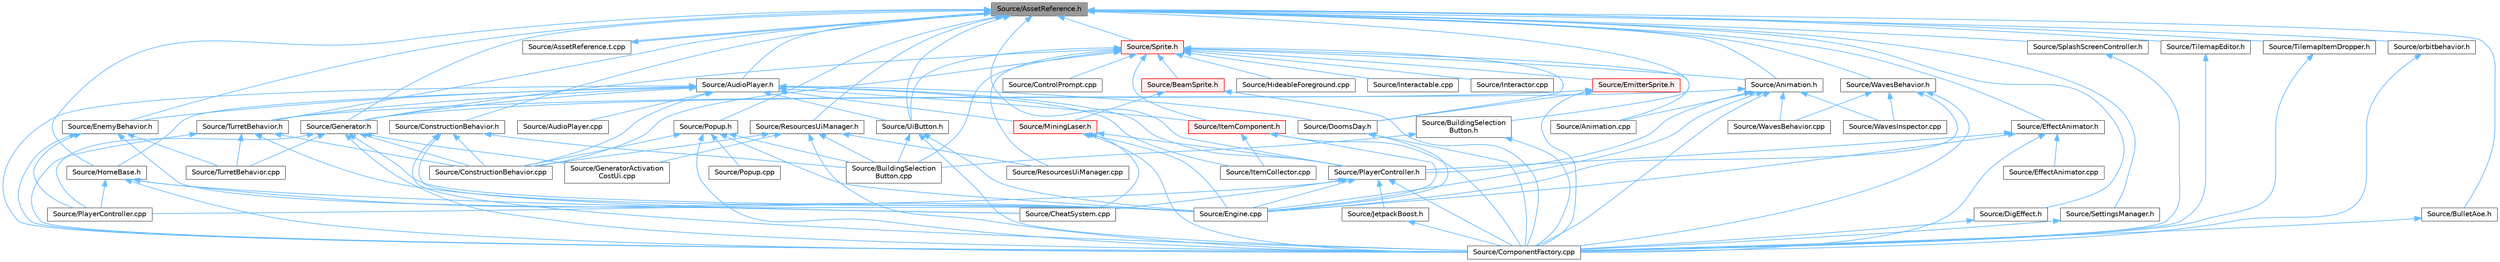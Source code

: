 digraph "Source/AssetReference.h"
{
 // LATEX_PDF_SIZE
  bgcolor="transparent";
  edge [fontname=Helvetica,fontsize=10,labelfontname=Helvetica,labelfontsize=10];
  node [fontname=Helvetica,fontsize=10,shape=box,height=0.2,width=0.4];
  Node1 [id="Node000001",label="Source/AssetReference.h",height=0.2,width=0.4,color="gray40", fillcolor="grey60", style="filled", fontcolor="black",tooltip="a reference to an Asset"];
  Node1 -> Node2 [id="edge1_Node000001_Node000002",dir="back",color="steelblue1",style="solid",tooltip=" "];
  Node2 [id="Node000002",label="Source/Animation.h",height=0.2,width=0.4,color="grey40", fillcolor="white", style="filled",URL="$d2/d76/Animation_8h.html",tooltip="animation component class"];
  Node2 -> Node3 [id="edge2_Node000002_Node000003",dir="back",color="steelblue1",style="solid",tooltip=" "];
  Node3 [id="Node000003",label="Source/Animation.cpp",height=0.2,width=0.4,color="grey40", fillcolor="white", style="filled",URL="$d3/da9/Animation_8cpp.html",tooltip="animation component implimentation"];
  Node2 -> Node4 [id="edge3_Node000002_Node000004",dir="back",color="steelblue1",style="solid",tooltip=" "];
  Node4 [id="Node000004",label="Source/ComponentFactory.cpp",height=0.2,width=0.4,color="grey40", fillcolor="white", style="filled",URL="$dc/def/ComponentFactory_8cpp.html",tooltip="Definitions for the component factory class."];
  Node2 -> Node5 [id="edge4_Node000002_Node000005",dir="back",color="steelblue1",style="solid",tooltip=" "];
  Node5 [id="Node000005",label="Source/Engine.cpp",height=0.2,width=0.4,color="grey40", fillcolor="white", style="filled",URL="$d6/d0c/Engine_8cpp.html",tooltip="Engine class."];
  Node2 -> Node6 [id="edge5_Node000002_Node000006",dir="back",color="steelblue1",style="solid",tooltip=" "];
  Node6 [id="Node000006",label="Source/PlayerController.h",height=0.2,width=0.4,color="grey40", fillcolor="white", style="filled",URL="$db/db4/PlayerController_8h.html",tooltip="PlayerController Behaviour Class."];
  Node6 -> Node7 [id="edge6_Node000006_Node000007",dir="back",color="steelblue1",style="solid",tooltip=" "];
  Node7 [id="Node000007",label="Source/CheatSystem.cpp",height=0.2,width=0.4,color="grey40", fillcolor="white", style="filled",URL="$da/d87/CheatSystem_8cpp.html",tooltip="CheatSystem Class definition."];
  Node6 -> Node4 [id="edge7_Node000006_Node000004",dir="back",color="steelblue1",style="solid",tooltip=" "];
  Node6 -> Node5 [id="edge8_Node000006_Node000005",dir="back",color="steelblue1",style="solid",tooltip=" "];
  Node6 -> Node8 [id="edge9_Node000006_Node000008",dir="back",color="steelblue1",style="solid",tooltip=" "];
  Node8 [id="Node000008",label="Source/JetpackBoost.h",height=0.2,width=0.4,color="grey40", fillcolor="white", style="filled",URL="$da/d88/JetpackBoost_8h_source.html",tooltip=" "];
  Node8 -> Node4 [id="edge10_Node000008_Node000004",dir="back",color="steelblue1",style="solid",tooltip=" "];
  Node6 -> Node9 [id="edge11_Node000006_Node000009",dir="back",color="steelblue1",style="solid",tooltip=" "];
  Node9 [id="Node000009",label="Source/PlayerController.cpp",height=0.2,width=0.4,color="grey40", fillcolor="white", style="filled",URL="$d3/d7e/PlayerController_8cpp.html",tooltip="PlayerController Behaviour Class."];
  Node2 -> Node10 [id="edge12_Node000002_Node000010",dir="back",color="steelblue1",style="solid",tooltip=" "];
  Node10 [id="Node000010",label="Source/TurretBehavior.h",height=0.2,width=0.4,color="grey40", fillcolor="white", style="filled",URL="$dc/df7/TurretBehavior_8h_source.html",tooltip=" "];
  Node10 -> Node4 [id="edge13_Node000010_Node000004",dir="back",color="steelblue1",style="solid",tooltip=" "];
  Node10 -> Node11 [id="edge14_Node000010_Node000011",dir="back",color="steelblue1",style="solid",tooltip=" "];
  Node11 [id="Node000011",label="Source/ConstructionBehavior.cpp",height=0.2,width=0.4,color="grey40", fillcolor="white", style="filled",URL="$d7/ded/ConstructionBehavior_8cpp.html",tooltip="handles the construction of towers and modification of terrain"];
  Node10 -> Node5 [id="edge15_Node000010_Node000005",dir="back",color="steelblue1",style="solid",tooltip=" "];
  Node10 -> Node12 [id="edge16_Node000010_Node000012",dir="back",color="steelblue1",style="solid",tooltip=" "];
  Node12 [id="Node000012",label="Source/TurretBehavior.cpp",height=0.2,width=0.4,color="grey40", fillcolor="white", style="filled",URL="$dc/d0a/TurretBehavior_8cpp.html",tooltip="Behavior Compenent for Basic Turret"];
  Node2 -> Node13 [id="edge17_Node000002_Node000013",dir="back",color="steelblue1",style="solid",tooltip=" "];
  Node13 [id="Node000013",label="Source/WavesBehavior.cpp",height=0.2,width=0.4,color="grey40", fillcolor="white", style="filled",URL="$db/d72/WavesBehavior_8cpp.html",tooltip="Definitions for wave and spawning behavior."];
  Node2 -> Node14 [id="edge18_Node000002_Node000014",dir="back",color="steelblue1",style="solid",tooltip=" "];
  Node14 [id="Node000014",label="Source/WavesInspector.cpp",height=0.2,width=0.4,color="grey40", fillcolor="white", style="filled",URL="$d2/d6b/WavesInspector_8cpp.html",tooltip="Definitions for wave and spawning editing in game."];
  Node1 -> Node15 [id="edge19_Node000001_Node000015",dir="back",color="steelblue1",style="solid",tooltip=" "];
  Node15 [id="Node000015",label="Source/AssetReference.t.cpp",height=0.2,width=0.4,color="grey40", fillcolor="white", style="filled",URL="$d7/d1f/AssetReference_8t_8cpp.html",tooltip="a reference to an Asset"];
  Node15 -> Node1 [id="edge20_Node000015_Node000001",dir="back",color="steelblue1",style="solid",tooltip=" "];
  Node1 -> Node16 [id="edge21_Node000001_Node000016",dir="back",color="steelblue1",style="solid",tooltip=" "];
  Node16 [id="Node000016",label="Source/AudioPlayer.h",height=0.2,width=0.4,color="grey40", fillcolor="white", style="filled",URL="$db/de5/AudioPlayer_8h.html",tooltip="Component that plays audio."];
  Node16 -> Node17 [id="edge22_Node000016_Node000017",dir="back",color="steelblue1",style="solid",tooltip=" "];
  Node17 [id="Node000017",label="Source/AudioPlayer.cpp",height=0.2,width=0.4,color="grey40", fillcolor="white", style="filled",URL="$d2/d04/AudioPlayer_8cpp.html",tooltip="Component that plays audio."];
  Node16 -> Node4 [id="edge23_Node000016_Node000004",dir="back",color="steelblue1",style="solid",tooltip=" "];
  Node16 -> Node11 [id="edge24_Node000016_Node000011",dir="back",color="steelblue1",style="solid",tooltip=" "];
  Node16 -> Node18 [id="edge25_Node000016_Node000018",dir="back",color="steelblue1",style="solid",tooltip=" "];
  Node18 [id="Node000018",label="Source/DoomsDay.h",height=0.2,width=0.4,color="grey40", fillcolor="white", style="filled",URL="$de/d36/DoomsDay_8h_source.html",tooltip=" "];
  Node18 -> Node4 [id="edge26_Node000018_Node000004",dir="back",color="steelblue1",style="solid",tooltip=" "];
  Node18 -> Node5 [id="edge27_Node000018_Node000005",dir="back",color="steelblue1",style="solid",tooltip=" "];
  Node16 -> Node19 [id="edge28_Node000016_Node000019",dir="back",color="steelblue1",style="solid",tooltip=" "];
  Node19 [id="Node000019",label="Source/EnemyBehavior.h",height=0.2,width=0.4,color="grey40", fillcolor="white", style="filled",URL="$d6/dc9/EnemyBehavior_8h_source.html",tooltip=" "];
  Node19 -> Node4 [id="edge29_Node000019_Node000004",dir="back",color="steelblue1",style="solid",tooltip=" "];
  Node19 -> Node5 [id="edge30_Node000019_Node000005",dir="back",color="steelblue1",style="solid",tooltip=" "];
  Node19 -> Node9 [id="edge31_Node000019_Node000009",dir="back",color="steelblue1",style="solid",tooltip=" "];
  Node19 -> Node12 [id="edge32_Node000019_Node000012",dir="back",color="steelblue1",style="solid",tooltip=" "];
  Node16 -> Node20 [id="edge33_Node000016_Node000020",dir="back",color="steelblue1",style="solid",tooltip=" "];
  Node20 [id="Node000020",label="Source/Generator.h",height=0.2,width=0.4,color="grey40", fillcolor="white", style="filled",URL="$d9/d12/Generator_8h_source.html",tooltip=" "];
  Node20 -> Node4 [id="edge34_Node000020_Node000004",dir="back",color="steelblue1",style="solid",tooltip=" "];
  Node20 -> Node11 [id="edge35_Node000020_Node000011",dir="back",color="steelblue1",style="solid",tooltip=" "];
  Node20 -> Node5 [id="edge36_Node000020_Node000005",dir="back",color="steelblue1",style="solid",tooltip=" "];
  Node20 -> Node21 [id="edge37_Node000020_Node000021",dir="back",color="steelblue1",style="solid",tooltip=" "];
  Node21 [id="Node000021",label="Source/GeneratorActivation\lCostUi.cpp",height=0.2,width=0.4,color="grey40", fillcolor="white", style="filled",URL="$de/df8/GeneratorActivationCostUi_8cpp.html",tooltip="displays the costs of activating generators"];
  Node20 -> Node9 [id="edge38_Node000020_Node000009",dir="back",color="steelblue1",style="solid",tooltip=" "];
  Node20 -> Node12 [id="edge39_Node000020_Node000012",dir="back",color="steelblue1",style="solid",tooltip=" "];
  Node16 -> Node22 [id="edge40_Node000016_Node000022",dir="back",color="steelblue1",style="solid",tooltip=" "];
  Node22 [id="Node000022",label="Source/HomeBase.h",height=0.2,width=0.4,color="grey40", fillcolor="white", style="filled",URL="$d9/d7c/HomeBase_8h_source.html",tooltip=" "];
  Node22 -> Node7 [id="edge41_Node000022_Node000007",dir="back",color="steelblue1",style="solid",tooltip=" "];
  Node22 -> Node4 [id="edge42_Node000022_Node000004",dir="back",color="steelblue1",style="solid",tooltip=" "];
  Node22 -> Node5 [id="edge43_Node000022_Node000005",dir="back",color="steelblue1",style="solid",tooltip=" "];
  Node22 -> Node9 [id="edge44_Node000022_Node000009",dir="back",color="steelblue1",style="solid",tooltip=" "];
  Node16 -> Node23 [id="edge45_Node000016_Node000023",dir="back",color="steelblue1",style="solid",tooltip=" "];
  Node23 [id="Node000023",label="Source/ItemCollector.cpp",height=0.2,width=0.4,color="grey40", fillcolor="white", style="filled",URL="$d1/db9/ItemCollector_8cpp.html",tooltip="Component that attracts and collects item entities in the world."];
  Node16 -> Node24 [id="edge46_Node000016_Node000024",dir="back",color="steelblue1",style="solid",tooltip=" "];
  Node24 [id="Node000024",label="Source/ItemComponent.h",height=0.2,width=0.4,color="red", fillcolor="#FFF0F0", style="filled",URL="$d0/d5d/ItemComponent_8h.html",tooltip="Item in the world that can be picked up."];
  Node24 -> Node4 [id="edge47_Node000024_Node000004",dir="back",color="steelblue1",style="solid",tooltip=" "];
  Node24 -> Node5 [id="edge48_Node000024_Node000005",dir="back",color="steelblue1",style="solid",tooltip=" "];
  Node24 -> Node23 [id="edge49_Node000024_Node000023",dir="back",color="steelblue1",style="solid",tooltip=" "];
  Node16 -> Node26 [id="edge50_Node000016_Node000026",dir="back",color="steelblue1",style="solid",tooltip=" "];
  Node26 [id="Node000026",label="Source/MiningLaser.h",height=0.2,width=0.4,color="red", fillcolor="#FFF0F0", style="filled",URL="$da/d13/MiningLaser_8h.html",tooltip="Digging laser controllable by an entity."];
  Node26 -> Node7 [id="edge51_Node000026_Node000007",dir="back",color="steelblue1",style="solid",tooltip=" "];
  Node26 -> Node4 [id="edge52_Node000026_Node000004",dir="back",color="steelblue1",style="solid",tooltip=" "];
  Node26 -> Node5 [id="edge53_Node000026_Node000005",dir="back",color="steelblue1",style="solid",tooltip=" "];
  Node26 -> Node6 [id="edge54_Node000026_Node000006",dir="back",color="steelblue1",style="solid",tooltip=" "];
  Node16 -> Node6 [id="edge55_Node000016_Node000006",dir="back",color="steelblue1",style="solid",tooltip=" "];
  Node16 -> Node10 [id="edge56_Node000016_Node000010",dir="back",color="steelblue1",style="solid",tooltip=" "];
  Node16 -> Node29 [id="edge57_Node000016_Node000029",dir="back",color="steelblue1",style="solid",tooltip=" "];
  Node29 [id="Node000029",label="Source/UiButton.h",height=0.2,width=0.4,color="grey40", fillcolor="white", style="filled",URL="$db/d83/UiButton_8h.html",tooltip="Ui Button that sends an event when clicked."];
  Node29 -> Node30 [id="edge58_Node000029_Node000030",dir="back",color="steelblue1",style="solid",tooltip=" "];
  Node30 [id="Node000030",label="Source/BuildingSelection\lButton.cpp",height=0.2,width=0.4,color="grey40", fillcolor="white", style="filled",URL="$db/d86/BuildingSelectionButton_8cpp.html",tooltip="button that selects which building the ConstructionManager should place"];
  Node29 -> Node4 [id="edge59_Node000029_Node000004",dir="back",color="steelblue1",style="solid",tooltip=" "];
  Node29 -> Node5 [id="edge60_Node000029_Node000005",dir="back",color="steelblue1",style="solid",tooltip=" "];
  Node1 -> Node31 [id="edge61_Node000001_Node000031",dir="back",color="steelblue1",style="solid",tooltip=" "];
  Node31 [id="Node000031",label="Source/BuildingSelection\lButton.h",height=0.2,width=0.4,color="grey40", fillcolor="white", style="filled",URL="$de/d78/BuildingSelectionButton_8h.html",tooltip="button that selects which building the ConstructionManager should place"];
  Node31 -> Node30 [id="edge62_Node000031_Node000030",dir="back",color="steelblue1",style="solid",tooltip=" "];
  Node31 -> Node4 [id="edge63_Node000031_Node000004",dir="back",color="steelblue1",style="solid",tooltip=" "];
  Node1 -> Node32 [id="edge64_Node000001_Node000032",dir="back",color="steelblue1",style="solid",tooltip=" "];
  Node32 [id="Node000032",label="Source/BulletAoe.h",height=0.2,width=0.4,color="grey40", fillcolor="white", style="filled",URL="$db/d2f/BulletAoe_8h_source.html",tooltip=" "];
  Node32 -> Node4 [id="edge65_Node000032_Node000004",dir="back",color="steelblue1",style="solid",tooltip=" "];
  Node1 -> Node33 [id="edge66_Node000001_Node000033",dir="back",color="steelblue1",style="solid",tooltip=" "];
  Node33 [id="Node000033",label="Source/ConstructionBehavior.h",height=0.2,width=0.4,color="grey40", fillcolor="white", style="filled",URL="$d9/def/ConstructionBehavior_8h.html",tooltip="handles the construction of towers and modification of terrain"];
  Node33 -> Node30 [id="edge67_Node000033_Node000030",dir="back",color="steelblue1",style="solid",tooltip=" "];
  Node33 -> Node7 [id="edge68_Node000033_Node000007",dir="back",color="steelblue1",style="solid",tooltip=" "];
  Node33 -> Node4 [id="edge69_Node000033_Node000004",dir="back",color="steelblue1",style="solid",tooltip=" "];
  Node33 -> Node11 [id="edge70_Node000033_Node000011",dir="back",color="steelblue1",style="solid",tooltip=" "];
  Node1 -> Node34 [id="edge71_Node000001_Node000034",dir="back",color="steelblue1",style="solid",tooltip=" "];
  Node34 [id="Node000034",label="Source/DigEffect.h",height=0.2,width=0.4,color="grey40", fillcolor="white", style="filled",URL="$d8/dfb/DigEffect_8h_source.html",tooltip=" "];
  Node34 -> Node4 [id="edge72_Node000034_Node000004",dir="back",color="steelblue1",style="solid",tooltip=" "];
  Node1 -> Node35 [id="edge73_Node000001_Node000035",dir="back",color="steelblue1",style="solid",tooltip=" "];
  Node35 [id="Node000035",label="Source/EffectAnimator.h",height=0.2,width=0.4,color="grey40", fillcolor="white", style="filled",URL="$db/d11/EffectAnimator_8h.html",tooltip="Component that animates a Transform's matrix."];
  Node35 -> Node4 [id="edge74_Node000035_Node000004",dir="back",color="steelblue1",style="solid",tooltip=" "];
  Node35 -> Node36 [id="edge75_Node000035_Node000036",dir="back",color="steelblue1",style="solid",tooltip=" "];
  Node36 [id="Node000036",label="Source/EffectAnimator.cpp",height=0.2,width=0.4,color="grey40", fillcolor="white", style="filled",URL="$dc/dd4/EffectAnimator_8cpp.html",tooltip="Component that animates a Transform's matrix."];
  Node35 -> Node5 [id="edge76_Node000035_Node000005",dir="back",color="steelblue1",style="solid",tooltip=" "];
  Node35 -> Node6 [id="edge77_Node000035_Node000006",dir="back",color="steelblue1",style="solid",tooltip=" "];
  Node1 -> Node19 [id="edge78_Node000001_Node000019",dir="back",color="steelblue1",style="solid",tooltip=" "];
  Node1 -> Node20 [id="edge79_Node000001_Node000020",dir="back",color="steelblue1",style="solid",tooltip=" "];
  Node1 -> Node22 [id="edge80_Node000001_Node000022",dir="back",color="steelblue1",style="solid",tooltip=" "];
  Node1 -> Node6 [id="edge81_Node000001_Node000006",dir="back",color="steelblue1",style="solid",tooltip=" "];
  Node1 -> Node37 [id="edge82_Node000001_Node000037",dir="back",color="steelblue1",style="solid",tooltip=" "];
  Node37 [id="Node000037",label="Source/Popup.h",height=0.2,width=0.4,color="grey40", fillcolor="white", style="filled",URL="$d2/d4b/Popup_8h.html",tooltip="A popup is a behavior that will show a popup when a button is pressed."];
  Node37 -> Node30 [id="edge83_Node000037_Node000030",dir="back",color="steelblue1",style="solid",tooltip=" "];
  Node37 -> Node4 [id="edge84_Node000037_Node000004",dir="back",color="steelblue1",style="solid",tooltip=" "];
  Node37 -> Node11 [id="edge85_Node000037_Node000011",dir="back",color="steelblue1",style="solid",tooltip=" "];
  Node37 -> Node5 [id="edge86_Node000037_Node000005",dir="back",color="steelblue1",style="solid",tooltip=" "];
  Node37 -> Node38 [id="edge87_Node000037_Node000038",dir="back",color="steelblue1",style="solid",tooltip=" "];
  Node38 [id="Node000038",label="Source/Popup.cpp",height=0.2,width=0.4,color="grey40", fillcolor="white", style="filled",URL="$d8/dc8/Popup_8cpp.html",tooltip="DESCRIPTION HERE."];
  Node1 -> Node39 [id="edge88_Node000001_Node000039",dir="back",color="steelblue1",style="solid",tooltip=" "];
  Node39 [id="Node000039",label="Source/ResourcesUiManager.h",height=0.2,width=0.4,color="grey40", fillcolor="white", style="filled",URL="$d6/d1f/ResourcesUiManager_8h.html",tooltip="Component that manages the UI for displaying what resources a player currently has."];
  Node39 -> Node30 [id="edge89_Node000039_Node000030",dir="back",color="steelblue1",style="solid",tooltip=" "];
  Node39 -> Node4 [id="edge90_Node000039_Node000004",dir="back",color="steelblue1",style="solid",tooltip=" "];
  Node39 -> Node11 [id="edge91_Node000039_Node000011",dir="back",color="steelblue1",style="solid",tooltip=" "];
  Node39 -> Node21 [id="edge92_Node000039_Node000021",dir="back",color="steelblue1",style="solid",tooltip=" "];
  Node39 -> Node40 [id="edge93_Node000039_Node000040",dir="back",color="steelblue1",style="solid",tooltip=" "];
  Node40 [id="Node000040",label="Source/ResourcesUiManager.cpp",height=0.2,width=0.4,color="grey40", fillcolor="white", style="filled",URL="$dd/d79/ResourcesUiManager_8cpp.html",tooltip="Component that manages the UI for displaying what resources a player currently has."];
  Node1 -> Node41 [id="edge94_Node000001_Node000041",dir="back",color="steelblue1",style="solid",tooltip=" "];
  Node41 [id="Node000041",label="Source/SettingsManager.h",height=0.2,width=0.4,color="grey40", fillcolor="white", style="filled",URL="$d9/d4a/SettingsManager_8h.html",tooltip="Settings Manager Class."];
  Node41 -> Node4 [id="edge95_Node000041_Node000004",dir="back",color="steelblue1",style="solid",tooltip=" "];
  Node1 -> Node42 [id="edge96_Node000001_Node000042",dir="back",color="steelblue1",style="solid",tooltip=" "];
  Node42 [id="Node000042",label="Source/SplashScreenController.h",height=0.2,width=0.4,color="grey40", fillcolor="white", style="filled",URL="$da/d14/SplashScreenController_8h_source.html",tooltip=" "];
  Node42 -> Node4 [id="edge97_Node000042_Node000004",dir="back",color="steelblue1",style="solid",tooltip=" "];
  Node1 -> Node43 [id="edge98_Node000001_Node000043",dir="back",color="steelblue1",style="solid",tooltip=" "];
  Node43 [id="Node000043",label="Source/Sprite.h",height=0.2,width=0.4,color="red", fillcolor="#FFF0F0", style="filled",URL="$d7/d31/Sprite_8h_source.html",tooltip=" "];
  Node43 -> Node3 [id="edge99_Node000043_Node000003",dir="back",color="steelblue1",style="solid",tooltip=" "];
  Node43 -> Node2 [id="edge100_Node000043_Node000002",dir="back",color="steelblue1",style="solid",tooltip=" "];
  Node43 -> Node44 [id="edge101_Node000043_Node000044",dir="back",color="steelblue1",style="solid",tooltip=" "];
  Node44 [id="Node000044",label="Source/BeamSprite.h",height=0.2,width=0.4,color="red", fillcolor="#FFF0F0", style="filled",URL="$d3/d14/BeamSprite_8h.html",tooltip="Sprite that renders a beam with a scrollable texture."];
  Node44 -> Node4 [id="edge102_Node000044_Node000004",dir="back",color="steelblue1",style="solid",tooltip=" "];
  Node44 -> Node26 [id="edge103_Node000044_Node000026",dir="back",color="steelblue1",style="solid",tooltip=" "];
  Node43 -> Node30 [id="edge104_Node000043_Node000030",dir="back",color="steelblue1",style="solid",tooltip=" "];
  Node43 -> Node11 [id="edge105_Node000043_Node000011",dir="back",color="steelblue1",style="solid",tooltip=" "];
  Node43 -> Node46 [id="edge106_Node000043_Node000046",dir="back",color="steelblue1",style="solid",tooltip=" "];
  Node46 [id="Node000046",label="Source/ControlPrompt.cpp",height=0.2,width=0.4,color="grey40", fillcolor="white", style="filled",URL="$d2/d66/ControlPrompt_8cpp.html",tooltip="Displays a control prompt for an ActionReference."];
  Node43 -> Node18 [id="edge107_Node000043_Node000018",dir="back",color="steelblue1",style="solid",tooltip=" "];
  Node43 -> Node47 [id="edge108_Node000043_Node000047",dir="back",color="steelblue1",style="solid",tooltip=" "];
  Node47 [id="Node000047",label="Source/EmitterSprite.h",height=0.2,width=0.4,color="red", fillcolor="#FFF0F0", style="filled",URL="$d3/d81/EmitterSprite_8h.html",tooltip="Renders particles using data from SSBO."];
  Node47 -> Node4 [id="edge109_Node000047_Node000004",dir="back",color="steelblue1",style="solid",tooltip=" "];
  Node47 -> Node18 [id="edge110_Node000047_Node000018",dir="back",color="steelblue1",style="solid",tooltip=" "];
  Node47 -> Node20 [id="edge111_Node000047_Node000020",dir="back",color="steelblue1",style="solid",tooltip=" "];
  Node43 -> Node20 [id="edge112_Node000043_Node000020",dir="back",color="steelblue1",style="solid",tooltip=" "];
  Node43 -> Node49 [id="edge113_Node000043_Node000049",dir="back",color="steelblue1",style="solid",tooltip=" "];
  Node49 [id="Node000049",label="Source/HideableForeground.cpp",height=0.2,width=0.4,color="grey40", fillcolor="white", style="filled",URL="$da/da6/HideableForeground_8cpp.html",tooltip="Component that hides an attached Sprite when it overlaps something."];
  Node43 -> Node50 [id="edge114_Node000043_Node000050",dir="back",color="steelblue1",style="solid",tooltip=" "];
  Node50 [id="Node000050",label="Source/Interactable.cpp",height=0.2,width=0.4,color="grey40", fillcolor="white", style="filled",URL="$dc/dab/Interactable_8cpp.html",tooltip="Component which can be interacted with by pressing a button when nearby."];
  Node43 -> Node51 [id="edge115_Node000043_Node000051",dir="back",color="steelblue1",style="solid",tooltip=" "];
  Node51 [id="Node000051",label="Source/Interactor.cpp",height=0.2,width=0.4,color="grey40", fillcolor="white", style="filled",URL="$de/de6/Interactor_8cpp.html",tooltip="Behavior that can interact with nearby Interactable Components."];
  Node43 -> Node24 [id="edge116_Node000043_Node000024",dir="back",color="steelblue1",style="solid",tooltip=" "];
  Node43 -> Node40 [id="edge117_Node000043_Node000040",dir="back",color="steelblue1",style="solid",tooltip=" "];
  Node43 -> Node29 [id="edge118_Node000043_Node000029",dir="back",color="steelblue1",style="solid",tooltip=" "];
  Node1 -> Node68 [id="edge119_Node000001_Node000068",dir="back",color="steelblue1",style="solid",tooltip=" "];
  Node68 [id="Node000068",label="Source/TilemapEditor.h",height=0.2,width=0.4,color="grey40", fillcolor="white", style="filled",URL="$d3/da4/TilemapEditor_8h.html",tooltip="Component that allows direct editing of a Tilemap."];
  Node68 -> Node4 [id="edge120_Node000068_Node000004",dir="back",color="steelblue1",style="solid",tooltip=" "];
  Node1 -> Node69 [id="edge121_Node000001_Node000069",dir="back",color="steelblue1",style="solid",tooltip=" "];
  Node69 [id="Node000069",label="Source/TilemapItemDropper.h",height=0.2,width=0.4,color="grey40", fillcolor="white", style="filled",URL="$db/d7e/TilemapItemDropper_8h.html",tooltip="Drops an item whenever a tile is broken."];
  Node69 -> Node4 [id="edge122_Node000069_Node000004",dir="back",color="steelblue1",style="solid",tooltip=" "];
  Node1 -> Node10 [id="edge123_Node000001_Node000010",dir="back",color="steelblue1",style="solid",tooltip=" "];
  Node1 -> Node29 [id="edge124_Node000001_Node000029",dir="back",color="steelblue1",style="solid",tooltip=" "];
  Node1 -> Node70 [id="edge125_Node000001_Node000070",dir="back",color="steelblue1",style="solid",tooltip=" "];
  Node70 [id="Node000070",label="Source/WavesBehavior.h",height=0.2,width=0.4,color="grey40", fillcolor="white", style="filled",URL="$d0/d4d/WavesBehavior_8h_source.html",tooltip=" "];
  Node70 -> Node4 [id="edge126_Node000070_Node000004",dir="back",color="steelblue1",style="solid",tooltip=" "];
  Node70 -> Node5 [id="edge127_Node000070_Node000005",dir="back",color="steelblue1",style="solid",tooltip=" "];
  Node70 -> Node13 [id="edge128_Node000070_Node000013",dir="back",color="steelblue1",style="solid",tooltip=" "];
  Node70 -> Node14 [id="edge129_Node000070_Node000014",dir="back",color="steelblue1",style="solid",tooltip=" "];
  Node1 -> Node71 [id="edge130_Node000001_Node000071",dir="back",color="steelblue1",style="solid",tooltip=" "];
  Node71 [id="Node000071",label="Source/orbitbehavior.h",height=0.2,width=0.4,color="grey40", fillcolor="white", style="filled",URL="$dc/dfe/orbitbehavior_8h_source.html",tooltip=" "];
  Node71 -> Node4 [id="edge131_Node000071_Node000004",dir="back",color="steelblue1",style="solid",tooltip=" "];
}
